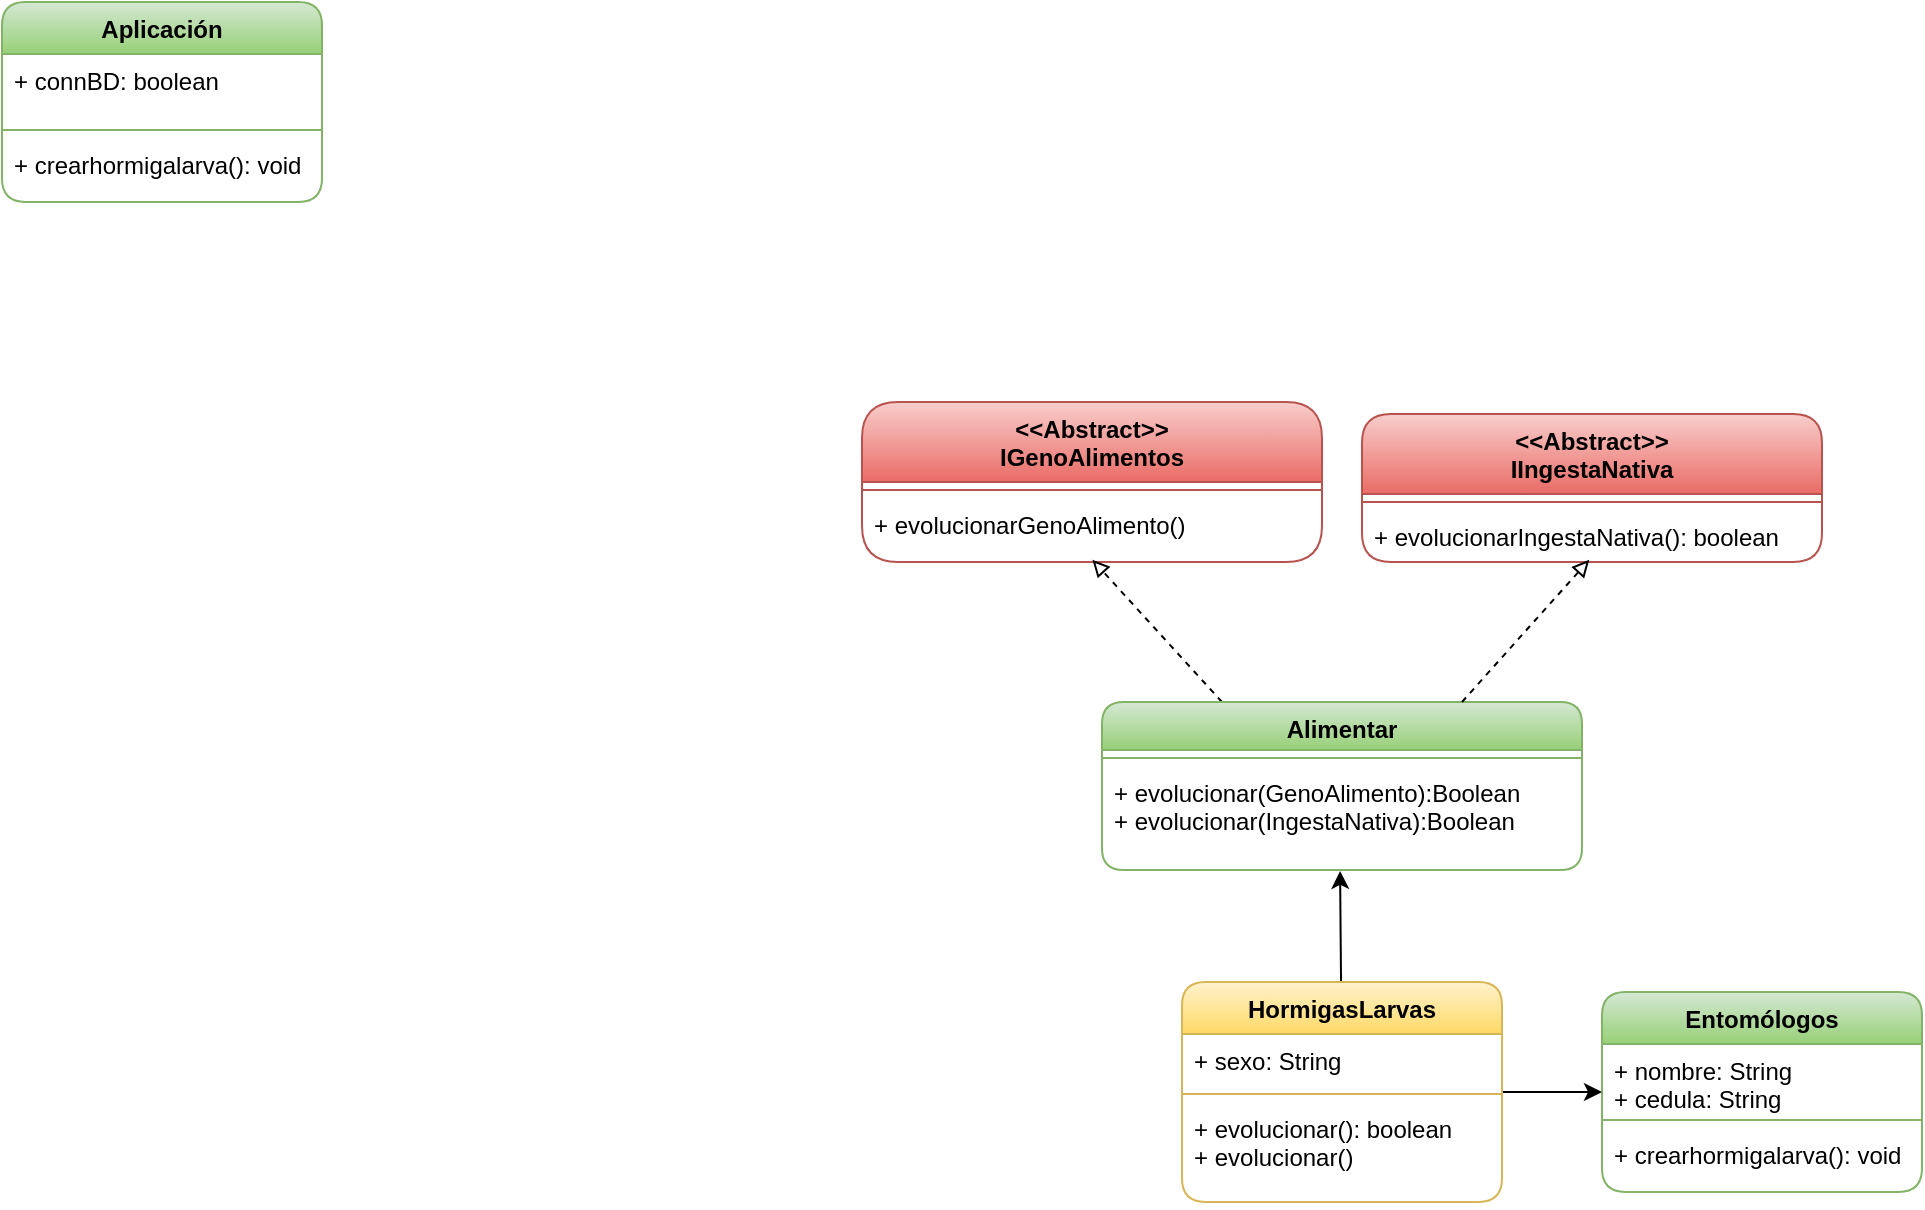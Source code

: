 <mxfile>
    <diagram id="vSW4ySMNykHqLEzXGTmC" name="Page-1">
        <mxGraphModel dx="1072" dy="701" grid="1" gridSize="10" guides="1" tooltips="1" connect="1" arrows="1" fold="1" page="1" pageScale="1" pageWidth="1654" pageHeight="1169" math="0" shadow="0">
            <root>
                <mxCell id="0"/>
                <mxCell id="1" parent="0"/>
                <mxCell id="24" value="Entomólogos" style="swimlane;fontStyle=1;align=center;verticalAlign=top;childLayout=stackLayout;horizontal=1;startSize=26;horizontalStack=0;resizeParent=1;resizeParentMax=0;resizeLast=0;collapsible=1;marginBottom=0;rounded=1;fillColor=#d5e8d4;strokeColor=#82b366;gradientColor=#97d077;" parent="1" vertex="1">
                    <mxGeometry x="870" y="545" width="160" height="100" as="geometry"/>
                </mxCell>
                <mxCell id="25" value="+ nombre: String&#10;+ cedula: String" style="text;strokeColor=none;fillColor=none;align=left;verticalAlign=top;spacingLeft=4;spacingRight=4;overflow=hidden;rotatable=0;points=[[0,0.5],[1,0.5]];portConstraint=eastwest;rounded=1;" parent="24" vertex="1">
                    <mxGeometry y="26" width="160" height="34" as="geometry"/>
                </mxCell>
                <mxCell id="26" value="" style="line;strokeWidth=1;fillColor=none;align=left;verticalAlign=middle;spacingTop=-1;spacingLeft=3;spacingRight=3;rotatable=0;labelPosition=right;points=[];portConstraint=eastwest;strokeColor=inherit;rounded=1;" parent="24" vertex="1">
                    <mxGeometry y="60" width="160" height="8" as="geometry"/>
                </mxCell>
                <mxCell id="27" value="+ crearhormigalarva(): void" style="text;strokeColor=none;fillColor=none;align=left;verticalAlign=top;spacingLeft=4;spacingRight=4;overflow=hidden;rotatable=0;points=[[0,0.5],[1,0.5]];portConstraint=eastwest;rounded=1;" parent="24" vertex="1">
                    <mxGeometry y="68" width="160" height="32" as="geometry"/>
                </mxCell>
                <mxCell id="67" style="edgeStyle=none;html=1;entryX=0.496;entryY=1.009;entryDx=0;entryDy=0;entryPerimeter=0;endArrow=classic;endFill=1;" edge="1" parent="1" source="32" target="64">
                    <mxGeometry relative="1" as="geometry"/>
                </mxCell>
                <mxCell id="68" style="edgeStyle=none;html=1;exitX=1;exitY=0.5;exitDx=0;exitDy=0;entryX=0;entryY=0.5;entryDx=0;entryDy=0;endArrow=classic;endFill=1;" edge="1" parent="1" source="32" target="24">
                    <mxGeometry relative="1" as="geometry"/>
                </mxCell>
                <mxCell id="32" value="HormigasLarvas" style="swimlane;fontStyle=1;align=center;verticalAlign=top;childLayout=stackLayout;horizontal=1;startSize=26;horizontalStack=0;resizeParent=1;resizeParentMax=0;resizeLast=0;collapsible=1;marginBottom=0;rounded=1;fillColor=#fff2cc;gradientColor=#ffd966;strokeColor=#d6b656;" parent="1" vertex="1">
                    <mxGeometry x="660" y="540" width="160" height="110" as="geometry"/>
                </mxCell>
                <mxCell id="33" value="+ sexo: String&#10;" style="text;strokeColor=none;fillColor=none;align=left;verticalAlign=top;spacingLeft=4;spacingRight=4;overflow=hidden;rotatable=0;points=[[0,0.5],[1,0.5]];portConstraint=eastwest;rounded=1;" parent="32" vertex="1">
                    <mxGeometry y="26" width="160" height="26" as="geometry"/>
                </mxCell>
                <mxCell id="34" value="" style="line;strokeWidth=1;fillColor=none;align=left;verticalAlign=middle;spacingTop=-1;spacingLeft=3;spacingRight=3;rotatable=0;labelPosition=right;points=[];portConstraint=eastwest;strokeColor=inherit;rounded=1;" parent="32" vertex="1">
                    <mxGeometry y="52" width="160" height="8" as="geometry"/>
                </mxCell>
                <mxCell id="35" value="+ evolucionar(): boolean&#10;+ evolucionar()" style="text;strokeColor=none;fillColor=none;align=left;verticalAlign=top;spacingLeft=4;spacingRight=4;overflow=hidden;rotatable=0;points=[[0,0.5],[1,0.5]];portConstraint=eastwest;rounded=1;" parent="32" vertex="1">
                    <mxGeometry y="60" width="160" height="50" as="geometry"/>
                </mxCell>
                <mxCell id="36" value="&lt;&lt;Abstract&gt;&gt;&#10;IGenoAlimentos&#10;" style="swimlane;fontStyle=1;align=center;verticalAlign=top;childLayout=stackLayout;horizontal=1;startSize=40;horizontalStack=0;resizeParent=1;resizeParentMax=0;resizeLast=0;collapsible=1;marginBottom=0;rounded=1;fillColor=#f8cecc;gradientColor=#ea6b66;strokeColor=#b85450;" parent="1" vertex="1">
                    <mxGeometry x="500" y="250" width="230" height="80" as="geometry"/>
                </mxCell>
                <mxCell id="38" value="" style="line;strokeWidth=1;fillColor=none;align=left;verticalAlign=middle;spacingTop=-1;spacingLeft=3;spacingRight=3;rotatable=0;labelPosition=right;points=[];portConstraint=eastwest;strokeColor=inherit;rounded=1;" parent="36" vertex="1">
                    <mxGeometry y="40" width="230" height="8" as="geometry"/>
                </mxCell>
                <mxCell id="39" value="+ evolucionarGenoAlimento()" style="text;strokeColor=none;fillColor=none;align=left;verticalAlign=top;spacingLeft=4;spacingRight=4;overflow=hidden;rotatable=0;points=[[0,0.5],[1,0.5]];portConstraint=eastwest;rounded=1;" parent="36" vertex="1">
                    <mxGeometry y="48" width="230" height="32" as="geometry"/>
                </mxCell>
                <mxCell id="40" value="&lt;&lt;Abstract&gt;&gt;&#10;IIngestaNativa&#10;" style="swimlane;fontStyle=1;align=center;verticalAlign=top;childLayout=stackLayout;horizontal=1;startSize=40;horizontalStack=0;resizeParent=1;resizeParentMax=0;resizeLast=0;collapsible=1;marginBottom=0;rounded=1;fillColor=#f8cecc;gradientColor=#ea6b66;strokeColor=#b85450;arcSize=12;" parent="1" vertex="1">
                    <mxGeometry x="750" y="256" width="230" height="74" as="geometry"/>
                </mxCell>
                <mxCell id="42" value="" style="line;strokeWidth=1;fillColor=none;align=left;verticalAlign=middle;spacingTop=-1;spacingLeft=3;spacingRight=3;rotatable=0;labelPosition=right;points=[];portConstraint=eastwest;strokeColor=inherit;rounded=1;" parent="40" vertex="1">
                    <mxGeometry y="40" width="230" height="8" as="geometry"/>
                </mxCell>
                <mxCell id="43" value="+ evolucionarIngestaNativa(): boolean" style="text;strokeColor=none;fillColor=none;align=left;verticalAlign=top;spacingLeft=4;spacingRight=4;overflow=hidden;rotatable=0;points=[[0,0.5],[1,0.5]];portConstraint=eastwest;rounded=1;" parent="40" vertex="1">
                    <mxGeometry y="48" width="230" height="26" as="geometry"/>
                </mxCell>
                <mxCell id="44" value="Aplicación" style="swimlane;fontStyle=1;align=center;verticalAlign=top;childLayout=stackLayout;horizontal=1;startSize=26;horizontalStack=0;resizeParent=1;resizeParentMax=0;resizeLast=0;collapsible=1;marginBottom=0;rounded=1;fillColor=#d5e8d4;strokeColor=#82b366;gradientColor=#97d077;" parent="1" vertex="1">
                    <mxGeometry x="70" y="50" width="160" height="100" as="geometry"/>
                </mxCell>
                <mxCell id="45" value="+ connBD: boolean" style="text;strokeColor=none;fillColor=none;align=left;verticalAlign=top;spacingLeft=4;spacingRight=4;overflow=hidden;rotatable=0;points=[[0,0.5],[1,0.5]];portConstraint=eastwest;rounded=1;" parent="44" vertex="1">
                    <mxGeometry y="26" width="160" height="34" as="geometry"/>
                </mxCell>
                <mxCell id="46" value="" style="line;strokeWidth=1;fillColor=none;align=left;verticalAlign=middle;spacingTop=-1;spacingLeft=3;spacingRight=3;rotatable=0;labelPosition=right;points=[];portConstraint=eastwest;strokeColor=inherit;rounded=1;" parent="44" vertex="1">
                    <mxGeometry y="60" width="160" height="8" as="geometry"/>
                </mxCell>
                <mxCell id="47" value="+ crearhormigalarva(): void" style="text;strokeColor=none;fillColor=none;align=left;verticalAlign=top;spacingLeft=4;spacingRight=4;overflow=hidden;rotatable=0;points=[[0,0.5],[1,0.5]];portConstraint=eastwest;rounded=1;" parent="44" vertex="1">
                    <mxGeometry y="68" width="160" height="32" as="geometry"/>
                </mxCell>
                <mxCell id="65" style="edgeStyle=none;html=1;exitX=0.25;exitY=0;exitDx=0;exitDy=0;entryX=0.501;entryY=0.966;entryDx=0;entryDy=0;entryPerimeter=0;dashed=1;endArrow=block;endFill=0;" edge="1" parent="1" source="61" target="39">
                    <mxGeometry relative="1" as="geometry"/>
                </mxCell>
                <mxCell id="61" value="Alimentar" style="swimlane;fontStyle=1;align=center;verticalAlign=top;childLayout=stackLayout;horizontal=1;startSize=24;horizontalStack=0;resizeParent=1;resizeParentMax=0;resizeLast=0;collapsible=1;marginBottom=0;rounded=1;fillColor=#d5e8d4;strokeColor=#82b366;gradientColor=#97d077;" parent="1" vertex="1">
                    <mxGeometry x="620" y="400" width="240" height="84" as="geometry"/>
                </mxCell>
                <mxCell id="63" value="" style="line;strokeWidth=1;fillColor=none;align=left;verticalAlign=middle;spacingTop=-1;spacingLeft=3;spacingRight=3;rotatable=0;labelPosition=right;points=[];portConstraint=eastwest;strokeColor=inherit;rounded=1;" parent="61" vertex="1">
                    <mxGeometry y="24" width="240" height="8" as="geometry"/>
                </mxCell>
                <mxCell id="64" value="+ evolucionar(GenoAlimento):Boolean&#10;+ evolucionar(IngestaNativa):Boolean" style="text;strokeColor=none;fillColor=none;align=left;verticalAlign=top;spacingLeft=4;spacingRight=4;overflow=hidden;rotatable=0;points=[[0,0.5],[1,0.5]];portConstraint=eastwest;rounded=1;" parent="61" vertex="1">
                    <mxGeometry y="32" width="240" height="52" as="geometry"/>
                </mxCell>
                <mxCell id="66" style="edgeStyle=none;html=1;exitX=0.75;exitY=0;exitDx=0;exitDy=0;entryX=0.494;entryY=0.959;entryDx=0;entryDy=0;entryPerimeter=0;dashed=1;endArrow=block;endFill=0;" edge="1" parent="1" source="61" target="43">
                    <mxGeometry relative="1" as="geometry">
                        <mxPoint x="794.77" y="400" as="sourcePoint"/>
                        <mxPoint x="730" y="328.912" as="targetPoint"/>
                    </mxGeometry>
                </mxCell>
            </root>
        </mxGraphModel>
    </diagram>
</mxfile>